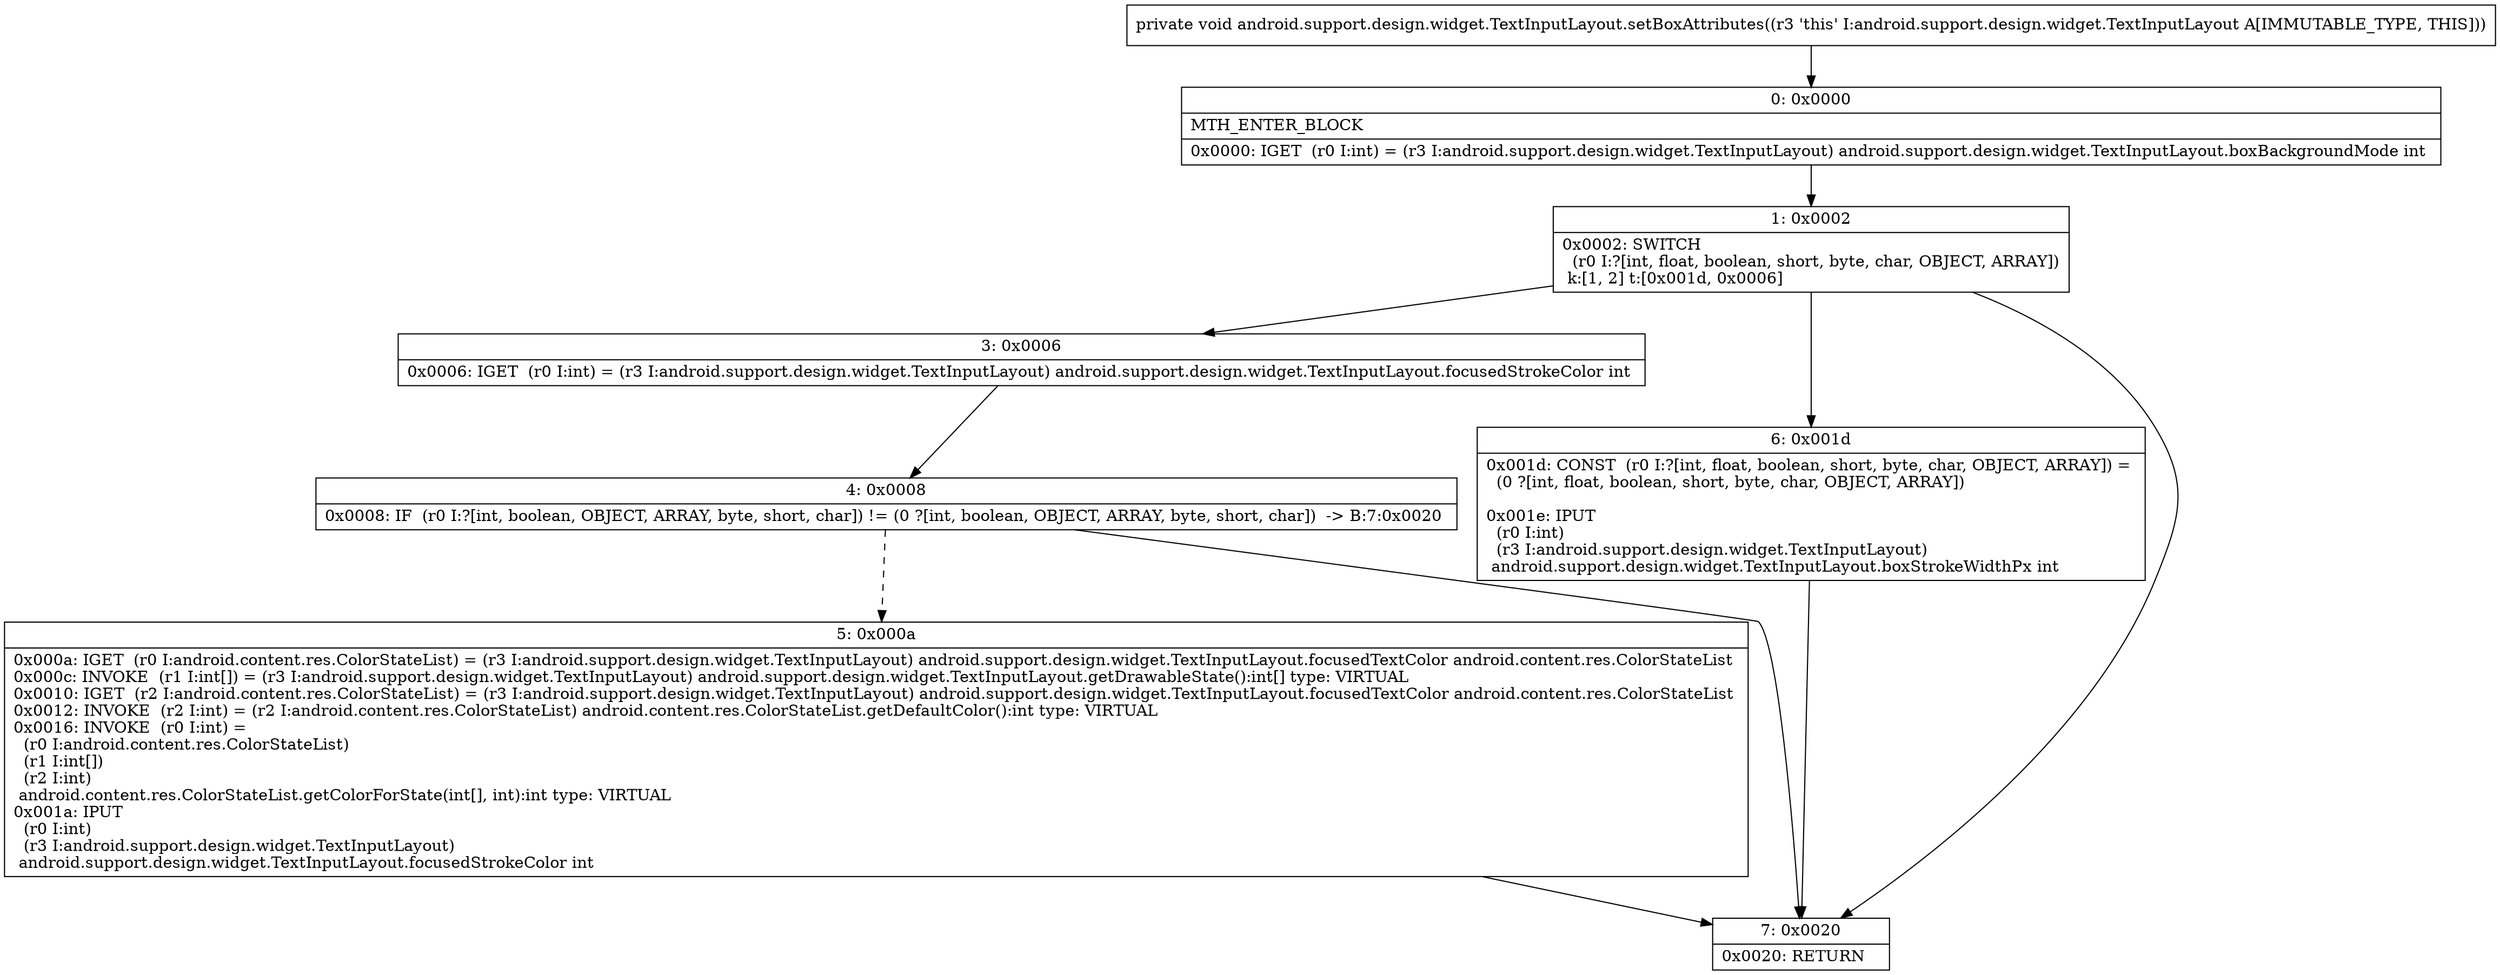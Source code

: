 digraph "CFG forandroid.support.design.widget.TextInputLayout.setBoxAttributes()V" {
Node_0 [shape=record,label="{0\:\ 0x0000|MTH_ENTER_BLOCK\l|0x0000: IGET  (r0 I:int) = (r3 I:android.support.design.widget.TextInputLayout) android.support.design.widget.TextInputLayout.boxBackgroundMode int \l}"];
Node_1 [shape=record,label="{1\:\ 0x0002|0x0002: SWITCH  \l  (r0 I:?[int, float, boolean, short, byte, char, OBJECT, ARRAY])\l k:[1, 2] t:[0x001d, 0x0006] \l}"];
Node_3 [shape=record,label="{3\:\ 0x0006|0x0006: IGET  (r0 I:int) = (r3 I:android.support.design.widget.TextInputLayout) android.support.design.widget.TextInputLayout.focusedStrokeColor int \l}"];
Node_4 [shape=record,label="{4\:\ 0x0008|0x0008: IF  (r0 I:?[int, boolean, OBJECT, ARRAY, byte, short, char]) != (0 ?[int, boolean, OBJECT, ARRAY, byte, short, char])  \-\> B:7:0x0020 \l}"];
Node_5 [shape=record,label="{5\:\ 0x000a|0x000a: IGET  (r0 I:android.content.res.ColorStateList) = (r3 I:android.support.design.widget.TextInputLayout) android.support.design.widget.TextInputLayout.focusedTextColor android.content.res.ColorStateList \l0x000c: INVOKE  (r1 I:int[]) = (r3 I:android.support.design.widget.TextInputLayout) android.support.design.widget.TextInputLayout.getDrawableState():int[] type: VIRTUAL \l0x0010: IGET  (r2 I:android.content.res.ColorStateList) = (r3 I:android.support.design.widget.TextInputLayout) android.support.design.widget.TextInputLayout.focusedTextColor android.content.res.ColorStateList \l0x0012: INVOKE  (r2 I:int) = (r2 I:android.content.res.ColorStateList) android.content.res.ColorStateList.getDefaultColor():int type: VIRTUAL \l0x0016: INVOKE  (r0 I:int) = \l  (r0 I:android.content.res.ColorStateList)\l  (r1 I:int[])\l  (r2 I:int)\l android.content.res.ColorStateList.getColorForState(int[], int):int type: VIRTUAL \l0x001a: IPUT  \l  (r0 I:int)\l  (r3 I:android.support.design.widget.TextInputLayout)\l android.support.design.widget.TextInputLayout.focusedStrokeColor int \l}"];
Node_6 [shape=record,label="{6\:\ 0x001d|0x001d: CONST  (r0 I:?[int, float, boolean, short, byte, char, OBJECT, ARRAY]) = \l  (0 ?[int, float, boolean, short, byte, char, OBJECT, ARRAY])\l \l0x001e: IPUT  \l  (r0 I:int)\l  (r3 I:android.support.design.widget.TextInputLayout)\l android.support.design.widget.TextInputLayout.boxStrokeWidthPx int \l}"];
Node_7 [shape=record,label="{7\:\ 0x0020|0x0020: RETURN   \l}"];
MethodNode[shape=record,label="{private void android.support.design.widget.TextInputLayout.setBoxAttributes((r3 'this' I:android.support.design.widget.TextInputLayout A[IMMUTABLE_TYPE, THIS])) }"];
MethodNode -> Node_0;
Node_0 -> Node_1;
Node_1 -> Node_3;
Node_1 -> Node_6;
Node_1 -> Node_7;
Node_3 -> Node_4;
Node_4 -> Node_5[style=dashed];
Node_4 -> Node_7;
Node_5 -> Node_7;
Node_6 -> Node_7;
}

